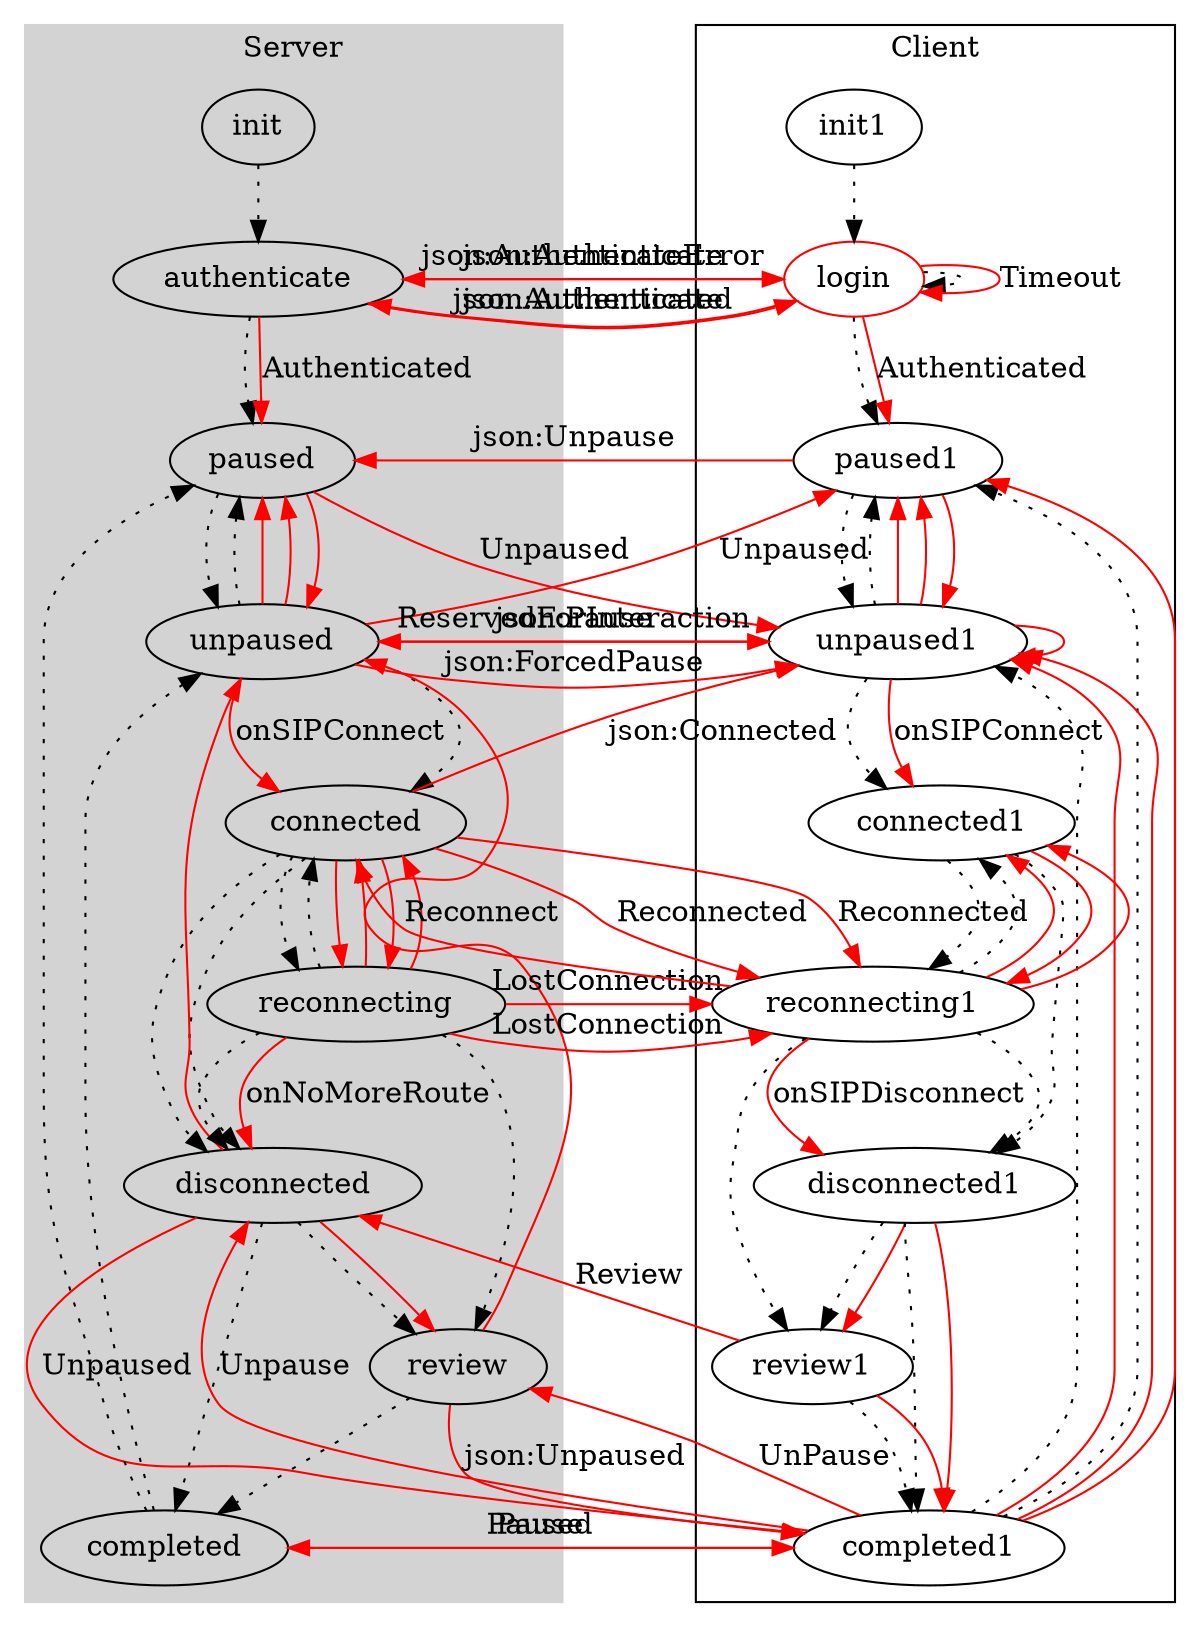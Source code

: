 digraph G {
	// rankdir=LR;
	
	// full statemachine, possible routes
	edge [style="dotted"];
	
	subgraph cluster0 {
		style = "filled";
		label = "Server";
		color = lightgrey;
		
		init -> authenticate -> paused -> unpaused -> connected -> disconnected -> review -> completed;
		
		unpaused -> paused;
		connected -> disconnected;
		connected -> reconnecting -> connected;
		reconnecting -> review;
		reconnecting -> disconnected;
		disconnected -> completed;
		completed -> unpaused;
		completed -> paused;
	}
	
	subgraph cluster1 {
		label = "Client";
		
		init1 -> login -> paused1 -> unpaused1 -> connected1 ->  disconnected1 -> review1 -> completed1;

		login -> login;

		unpaused1 -> paused1;
		connected1 -> reconnecting1 -> connected1;
		reconnecting1 -> review1;
		reconnecting1 -> disconnected1;
		disconnected1 -> completed1;
		completed1 -> unpaused1;
		completed1 -> paused1;
	}

	//specific routes with messaging flow(protocol)
	edge [style="solid", color="red"];
// Auth

login -> authenticate [label = "json:Authenticate"];
authenticate -> paused [label = "Authenticated"];
authenticate -> login [label = "json:Authenticated"];
login -> paused1 [label = "Authenticated"];

// Auth

login -> authenticate [label = "json:Authenticate"];
authenticate -> login [label = "json:AuthenticateError"];
login -> login [label = "Timeout"];

login [color = "red"];
// Connect
// both goto connected state without json messages

unpaused -> connected [label = "onSIPConnect"];
connected -> unpaused1 [label = "json:Connected"];
unpaused1 -> connected1 [label = "onSIPConnect"];
// ForcedPause

unpaused -> unpaused1 [label = "json:ForcedPause"];
unpaused -> paused;
unpaused1 -> paused1;// Try to reconnect student when student side broken/hangup

connected -> reconnecting;
reconnecting -> reconnecting1 [label = "LostConnection"];

reconnecting -> connected;
connected -> reconnecting1 [label = "Reconnected"];
reconnecting1 -> connected1;

// Pause

unpaused1 -> unpaused [label = "json:Pause"];
unpaused -> paused;
paused -> unpaused1 [label = Unpaused];
unpaused1 -> paused1;


// Pause during wrap up time

completed1 -> completed [label = Pause];
completed -> completed1 [label = Paused];
completed1 -> paused1;
// Reconnect

connected1 -> reconnecting1;
reconnecting1 -> connected [label = "Reconnect"];
connected -> reconnecting;
reconnecting -> reconnecting1 [label = "LostConnection"];

reconnecting -> connected;
connected -> reconnecting1 [label = "Reconnected"];
reconnecting1 -> connected1;

reconnecting -> disconnected [label = onNoMoreRoute];
reconnecting1 -> disconnected1 [label = onSIPDisconnect];

//Reserved

unpaused -> unpaused1 [label = "ReservedForInteraction"];
unpaused1 -> unpaused1;

//Review

disconnected1 -> review1;
review1 -> disconnected [label = Review];
disconnected -> review;
review1 -> completed1;
completed1 -> review [label = UnPause]; /*finish review, wrap up time should be implemented on client side*/
review -> completed1 [label = "json:Unpaused"];
review -> unpaused;
completed1 -> unpaused1;
//Skip Review
disconnected1 -> completed1;
completed1 -> disconnected [label = Unpause];
disconnected -> completed1 [label = Unpaused];
disconnected -> unpaused;
completed1 -> unpaused1;
//Unpause

paused1 -> paused [label = "json:Unpause"];
paused -> unpaused;
unpaused -> paused1 [label = "Unpaused"];
paused1 -> unpaused1;


}
